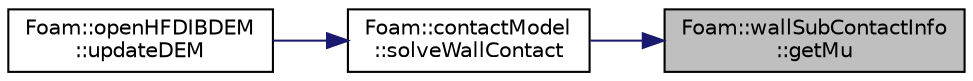 digraph "Foam::wallSubContactInfo::getMu"
{
 // LATEX_PDF_SIZE
  edge [fontname="Helvetica",fontsize="10",labelfontname="Helvetica",labelfontsize="10"];
  node [fontname="Helvetica",fontsize="10",shape=record];
  rankdir="RL";
  Node1 [label="Foam::wallSubContactInfo\l::getMu",height=0.2,width=0.4,color="black", fillcolor="grey75", style="filled", fontcolor="black",tooltip=" "];
  Node1 -> Node2 [dir="back",color="midnightblue",fontsize="10",style="solid"];
  Node2 [label="Foam::contactModel\l::solveWallContact",height=0.2,width=0.4,color="black", fillcolor="white", style="filled",URL="$namespaceFoam_1_1contactModel.html#aff2224d04310d3d48f3221a9633dbff9",tooltip=" "];
  Node2 -> Node3 [dir="back",color="midnightblue",fontsize="10",style="solid"];
  Node3 [label="Foam::openHFDIBDEM\l::updateDEM",height=0.2,width=0.4,color="black", fillcolor="white", style="filled",URL="$classFoam_1_1openHFDIBDEM.html#a631520a4cab61268624eada0bb3497f0",tooltip=" "];
}

